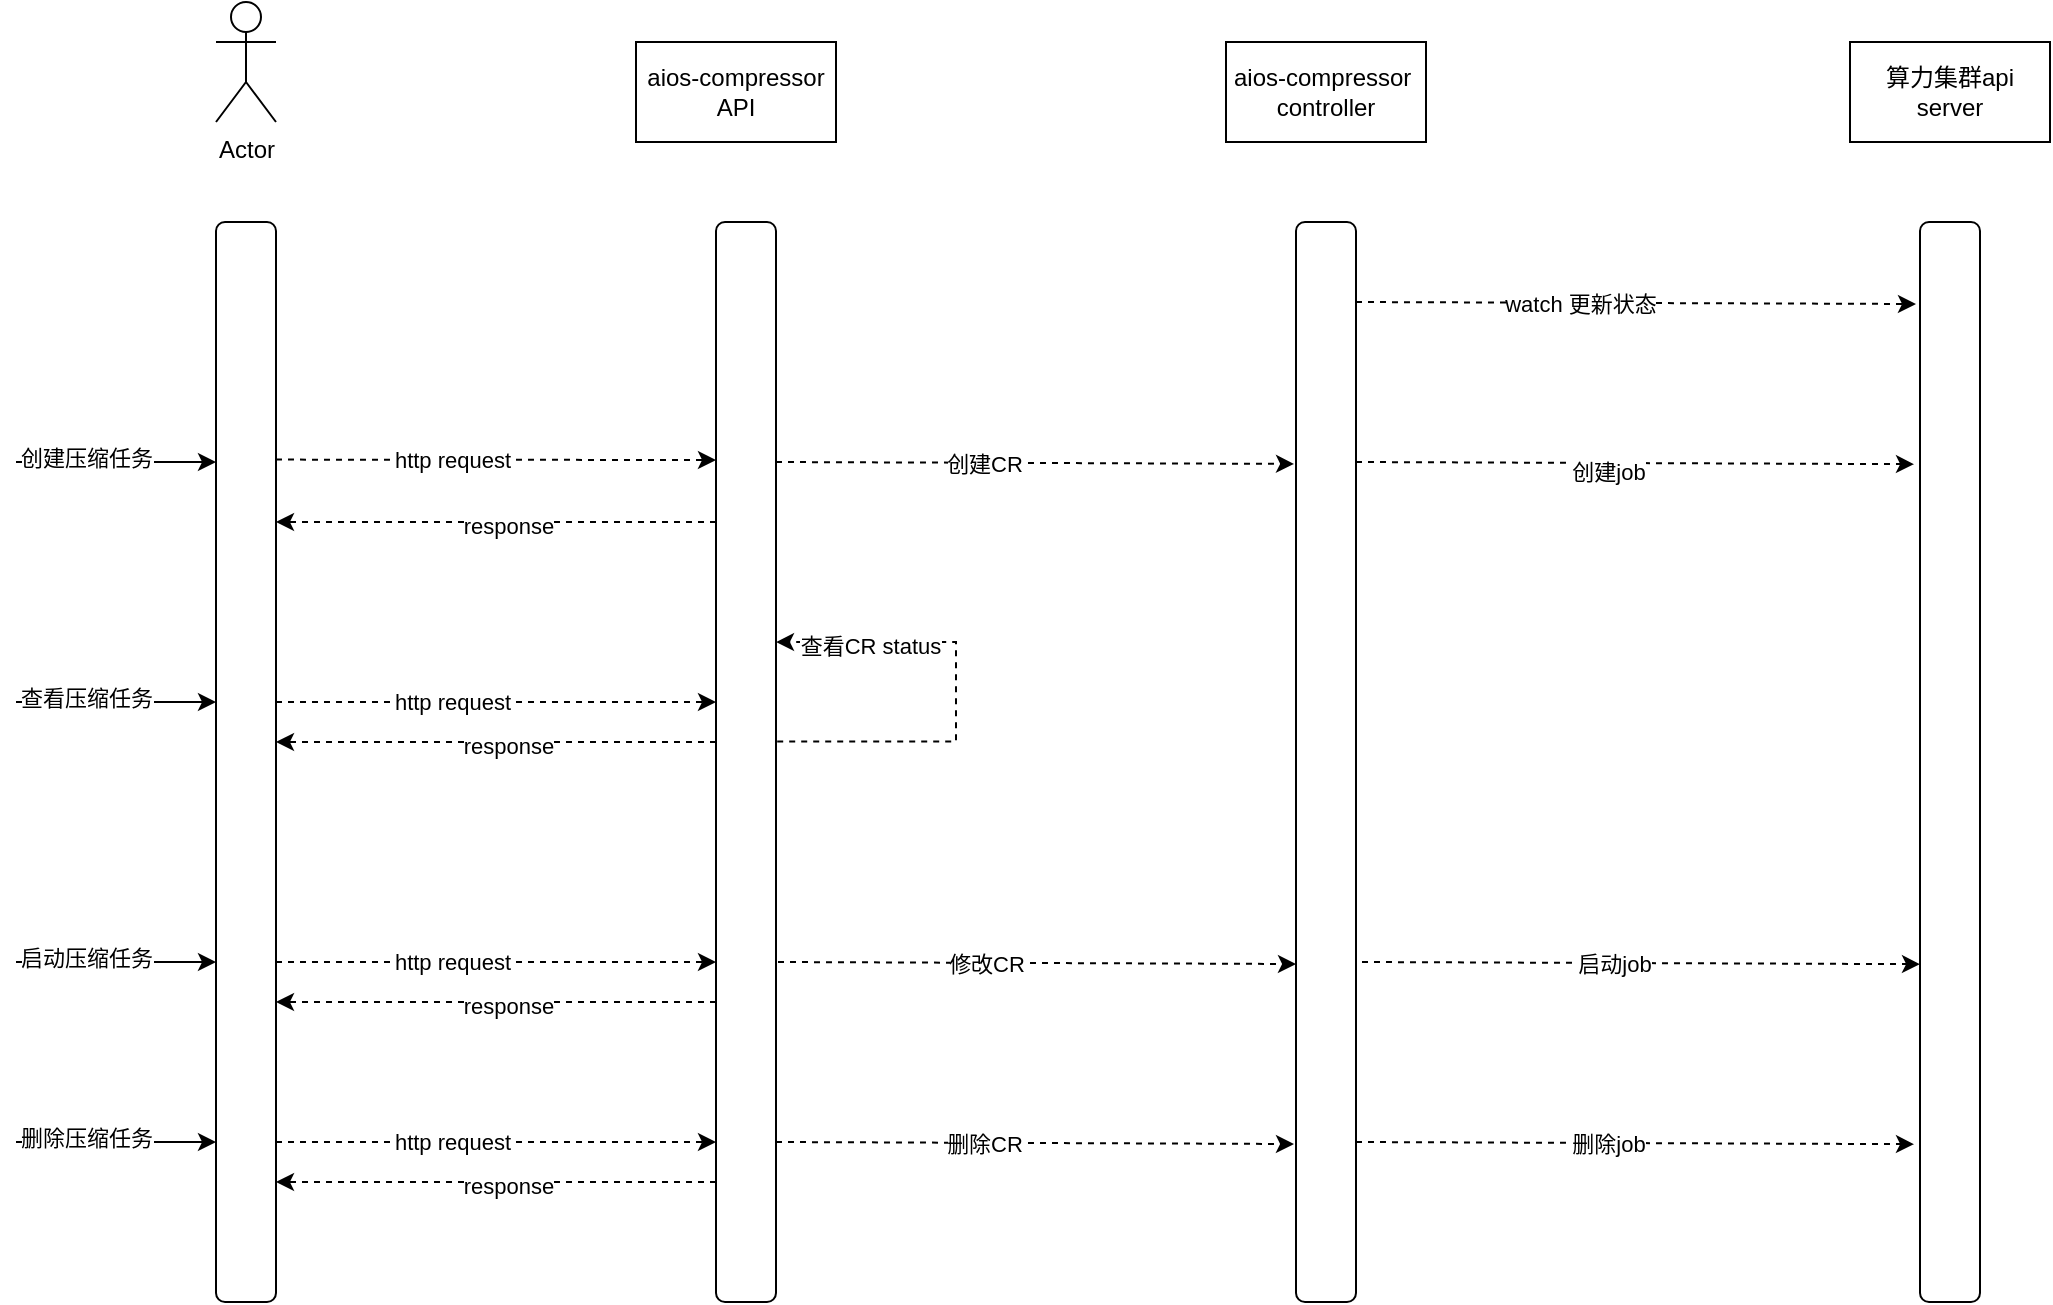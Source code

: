 <mxfile version="24.4.4" type="github">
  <diagram name="第 1 页" id="0WAAAwh6AoAhhtGZxaiA">
    <mxGraphModel dx="2261" dy="754" grid="1" gridSize="10" guides="1" tooltips="1" connect="1" arrows="1" fold="1" page="1" pageScale="1" pageWidth="827" pageHeight="1169" math="0" shadow="0">
      <root>
        <mxCell id="0" />
        <mxCell id="1" parent="0" />
        <mxCell id="MGC_BOuxr53NboxCqOGR-1" value="Actor" style="shape=umlActor;verticalLabelPosition=bottom;verticalAlign=top;html=1;outlineConnect=0;" vertex="1" parent="1">
          <mxGeometry x="10" y="170" width="30" height="60" as="geometry" />
        </mxCell>
        <mxCell id="MGC_BOuxr53NboxCqOGR-2" value="" style="rounded=1;whiteSpace=wrap;html=1;" vertex="1" parent="1">
          <mxGeometry x="10" y="280" width="30" height="540" as="geometry" />
        </mxCell>
        <mxCell id="MGC_BOuxr53NboxCqOGR-49" style="edgeStyle=orthogonalEdgeStyle;rounded=0;orthogonalLoop=1;jettySize=auto;html=1;exitX=1;exitY=0.5;exitDx=0;exitDy=0;entryX=0.98;entryY=0.408;entryDx=0;entryDy=0;entryPerimeter=0;dashed=1;" edge="1" parent="1">
          <mxGeometry relative="1" as="geometry">
            <mxPoint x="290.0" y="490.02" as="targetPoint" />
            <mxPoint x="290.6" y="539.7" as="sourcePoint" />
            <Array as="points">
              <mxPoint x="380" y="540" />
              <mxPoint x="380" y="490" />
            </Array>
          </mxGeometry>
        </mxCell>
        <mxCell id="MGC_BOuxr53NboxCqOGR-50" value="查看CR status" style="edgeLabel;html=1;align=center;verticalAlign=middle;resizable=0;points=[];" vertex="1" connectable="0" parent="MGC_BOuxr53NboxCqOGR-49">
          <mxGeometry x="0.673" y="2" relative="1" as="geometry">
            <mxPoint x="9" as="offset" />
          </mxGeometry>
        </mxCell>
        <mxCell id="MGC_BOuxr53NboxCqOGR-3" value="" style="rounded=1;whiteSpace=wrap;html=1;" vertex="1" parent="1">
          <mxGeometry x="260" y="280" width="30" height="540" as="geometry" />
        </mxCell>
        <mxCell id="MGC_BOuxr53NboxCqOGR-4" value="" style="rounded=1;whiteSpace=wrap;html=1;" vertex="1" parent="1">
          <mxGeometry x="550" y="280" width="30" height="540" as="geometry" />
        </mxCell>
        <mxCell id="MGC_BOuxr53NboxCqOGR-5" value="" style="rounded=1;whiteSpace=wrap;html=1;" vertex="1" parent="1">
          <mxGeometry x="862" y="280" width="30" height="540" as="geometry" />
        </mxCell>
        <mxCell id="MGC_BOuxr53NboxCqOGR-6" value="aios-compressor API" style="rounded=0;whiteSpace=wrap;html=1;" vertex="1" parent="1">
          <mxGeometry x="220" y="190" width="100" height="50" as="geometry" />
        </mxCell>
        <mxCell id="MGC_BOuxr53NboxCqOGR-7" value="aios-compressor&amp;nbsp;&lt;div&gt;controller&lt;/div&gt;" style="rounded=0;whiteSpace=wrap;html=1;" vertex="1" parent="1">
          <mxGeometry x="515" y="190" width="100" height="50" as="geometry" />
        </mxCell>
        <mxCell id="MGC_BOuxr53NboxCqOGR-8" value="算力集群api server" style="rounded=0;whiteSpace=wrap;html=1;" vertex="1" parent="1">
          <mxGeometry x="827" y="190" width="100" height="50" as="geometry" />
        </mxCell>
        <mxCell id="MGC_BOuxr53NboxCqOGR-9" value="" style="endArrow=classic;html=1;rounded=0;entryX=-0.133;entryY=0.074;entryDx=0;entryDy=0;entryPerimeter=0;" edge="1" parent="1">
          <mxGeometry width="50" height="50" relative="1" as="geometry">
            <mxPoint x="-90" y="400" as="sourcePoint" />
            <mxPoint x="10.0" y="400.0" as="targetPoint" />
          </mxGeometry>
        </mxCell>
        <mxCell id="MGC_BOuxr53NboxCqOGR-10" value="创建压缩任务" style="edgeLabel;html=1;align=center;verticalAlign=middle;resizable=0;points=[];" vertex="1" connectable="0" parent="MGC_BOuxr53NboxCqOGR-9">
          <mxGeometry x="-0.3" y="2" relative="1" as="geometry">
            <mxPoint as="offset" />
          </mxGeometry>
        </mxCell>
        <mxCell id="MGC_BOuxr53NboxCqOGR-15" value="" style="endArrow=classic;html=1;rounded=0;exitX=1;exitY=0.22;exitDx=0;exitDy=0;exitPerimeter=0;dashed=1;" edge="1" parent="1" source="MGC_BOuxr53NboxCqOGR-2">
          <mxGeometry width="50" height="50" relative="1" as="geometry">
            <mxPoint x="610" y="450" as="sourcePoint" />
            <mxPoint x="260" y="399" as="targetPoint" />
          </mxGeometry>
        </mxCell>
        <mxCell id="MGC_BOuxr53NboxCqOGR-37" value="http request" style="edgeLabel;html=1;align=center;verticalAlign=middle;resizable=0;points=[];" vertex="1" connectable="0" parent="MGC_BOuxr53NboxCqOGR-15">
          <mxGeometry x="-0.2" relative="1" as="geometry">
            <mxPoint as="offset" />
          </mxGeometry>
        </mxCell>
        <mxCell id="MGC_BOuxr53NboxCqOGR-17" value="" style="endArrow=classic;html=1;rounded=0;entryX=1;entryY=0.25;entryDx=0;entryDy=0;dashed=1;" edge="1" parent="1">
          <mxGeometry width="50" height="50" relative="1" as="geometry">
            <mxPoint x="260" y="430" as="sourcePoint" />
            <mxPoint x="40" y="430" as="targetPoint" />
          </mxGeometry>
        </mxCell>
        <mxCell id="MGC_BOuxr53NboxCqOGR-42" value="response" style="edgeLabel;html=1;align=center;verticalAlign=middle;resizable=0;points=[];" vertex="1" connectable="0" parent="MGC_BOuxr53NboxCqOGR-17">
          <mxGeometry x="-0.054" y="2" relative="1" as="geometry">
            <mxPoint as="offset" />
          </mxGeometry>
        </mxCell>
        <mxCell id="MGC_BOuxr53NboxCqOGR-19" value="" style="endArrow=classic;html=1;rounded=0;entryX=-0.133;entryY=0.074;entryDx=0;entryDy=0;entryPerimeter=0;" edge="1" parent="1">
          <mxGeometry width="50" height="50" relative="1" as="geometry">
            <mxPoint x="-90" y="520" as="sourcePoint" />
            <mxPoint x="10.0" y="520" as="targetPoint" />
          </mxGeometry>
        </mxCell>
        <mxCell id="MGC_BOuxr53NboxCqOGR-20" value="查看压缩任务" style="edgeLabel;html=1;align=center;verticalAlign=middle;resizable=0;points=[];" vertex="1" connectable="0" parent="MGC_BOuxr53NboxCqOGR-19">
          <mxGeometry x="-0.3" y="2" relative="1" as="geometry">
            <mxPoint as="offset" />
          </mxGeometry>
        </mxCell>
        <mxCell id="MGC_BOuxr53NboxCqOGR-30" value="" style="endArrow=classic;html=1;rounded=0;exitX=1.067;exitY=0.667;exitDx=0;exitDy=0;exitPerimeter=0;entryX=-0.033;entryY=0.669;entryDx=0;entryDy=0;entryPerimeter=0;dashed=1;" edge="1" parent="1">
          <mxGeometry width="50" height="50" relative="1" as="geometry">
            <mxPoint x="580.0" y="400.0" as="sourcePoint" />
            <mxPoint x="859.0" y="401.08" as="targetPoint" />
          </mxGeometry>
        </mxCell>
        <mxCell id="MGC_BOuxr53NboxCqOGR-41" value="创建job" style="edgeLabel;html=1;align=center;verticalAlign=middle;resizable=0;points=[];" vertex="1" connectable="0" parent="MGC_BOuxr53NboxCqOGR-30">
          <mxGeometry x="-0.097" y="-4" relative="1" as="geometry">
            <mxPoint as="offset" />
          </mxGeometry>
        </mxCell>
        <mxCell id="MGC_BOuxr53NboxCqOGR-32" value="" style="endArrow=classic;html=1;rounded=0;entryX=-0.133;entryY=0.074;entryDx=0;entryDy=0;entryPerimeter=0;" edge="1" parent="1">
          <mxGeometry width="50" height="50" relative="1" as="geometry">
            <mxPoint x="-90" y="650" as="sourcePoint" />
            <mxPoint x="10.0" y="650" as="targetPoint" />
          </mxGeometry>
        </mxCell>
        <mxCell id="MGC_BOuxr53NboxCqOGR-33" value="启动压缩任务" style="edgeLabel;html=1;align=center;verticalAlign=middle;resizable=0;points=[];" vertex="1" connectable="0" parent="MGC_BOuxr53NboxCqOGR-32">
          <mxGeometry x="-0.3" y="2" relative="1" as="geometry">
            <mxPoint as="offset" />
          </mxGeometry>
        </mxCell>
        <mxCell id="MGC_BOuxr53NboxCqOGR-38" value="" style="endArrow=classic;html=1;rounded=0;exitX=1;exitY=0.22;exitDx=0;exitDy=0;exitPerimeter=0;entryX=-0.033;entryY=0.224;entryDx=0;entryDy=0;entryPerimeter=0;dashed=1;" edge="1" parent="1" target="MGC_BOuxr53NboxCqOGR-4">
          <mxGeometry width="50" height="50" relative="1" as="geometry">
            <mxPoint x="290" y="400" as="sourcePoint" />
            <mxPoint x="510" y="400" as="targetPoint" />
          </mxGeometry>
        </mxCell>
        <mxCell id="MGC_BOuxr53NboxCqOGR-39" value="创建CR" style="edgeLabel;html=1;align=center;verticalAlign=middle;resizable=0;points=[];" vertex="1" connectable="0" parent="MGC_BOuxr53NboxCqOGR-38">
          <mxGeometry x="-0.2" relative="1" as="geometry">
            <mxPoint as="offset" />
          </mxGeometry>
        </mxCell>
        <mxCell id="MGC_BOuxr53NboxCqOGR-43" value="" style="endArrow=classic;html=1;rounded=0;exitX=1;exitY=0.22;exitDx=0;exitDy=0;exitPerimeter=0;dashed=1;" edge="1" parent="1">
          <mxGeometry width="50" height="50" relative="1" as="geometry">
            <mxPoint x="580" y="320" as="sourcePoint" />
            <mxPoint x="860" y="321" as="targetPoint" />
          </mxGeometry>
        </mxCell>
        <mxCell id="MGC_BOuxr53NboxCqOGR-44" value="watch 更新状态" style="edgeLabel;html=1;align=center;verticalAlign=middle;resizable=0;points=[];" vertex="1" connectable="0" parent="MGC_BOuxr53NboxCqOGR-43">
          <mxGeometry x="-0.2" relative="1" as="geometry">
            <mxPoint as="offset" />
          </mxGeometry>
        </mxCell>
        <mxCell id="MGC_BOuxr53NboxCqOGR-45" value="" style="endArrow=classic;html=1;rounded=0;exitX=1;exitY=0.22;exitDx=0;exitDy=0;exitPerimeter=0;dashed=1;" edge="1" parent="1">
          <mxGeometry width="50" height="50" relative="1" as="geometry">
            <mxPoint x="40" y="520" as="sourcePoint" />
            <mxPoint x="260" y="520" as="targetPoint" />
          </mxGeometry>
        </mxCell>
        <mxCell id="MGC_BOuxr53NboxCqOGR-46" value="http request" style="edgeLabel;html=1;align=center;verticalAlign=middle;resizable=0;points=[];" vertex="1" connectable="0" parent="MGC_BOuxr53NboxCqOGR-45">
          <mxGeometry x="-0.2" relative="1" as="geometry">
            <mxPoint as="offset" />
          </mxGeometry>
        </mxCell>
        <mxCell id="MGC_BOuxr53NboxCqOGR-47" value="" style="endArrow=classic;html=1;rounded=0;entryX=1;entryY=0.25;entryDx=0;entryDy=0;dashed=1;" edge="1" parent="1">
          <mxGeometry width="50" height="50" relative="1" as="geometry">
            <mxPoint x="260" y="670" as="sourcePoint" />
            <mxPoint x="40" y="670" as="targetPoint" />
          </mxGeometry>
        </mxCell>
        <mxCell id="MGC_BOuxr53NboxCqOGR-48" value="response" style="edgeLabel;html=1;align=center;verticalAlign=middle;resizable=0;points=[];" vertex="1" connectable="0" parent="MGC_BOuxr53NboxCqOGR-47">
          <mxGeometry x="-0.054" y="2" relative="1" as="geometry">
            <mxPoint as="offset" />
          </mxGeometry>
        </mxCell>
        <mxCell id="MGC_BOuxr53NboxCqOGR-51" value="" style="endArrow=classic;html=1;rounded=0;exitX=1;exitY=0.22;exitDx=0;exitDy=0;exitPerimeter=0;dashed=1;" edge="1" parent="1">
          <mxGeometry width="50" height="50" relative="1" as="geometry">
            <mxPoint x="40" y="650" as="sourcePoint" />
            <mxPoint x="260" y="650" as="targetPoint" />
          </mxGeometry>
        </mxCell>
        <mxCell id="MGC_BOuxr53NboxCqOGR-52" value="http request" style="edgeLabel;html=1;align=center;verticalAlign=middle;resizable=0;points=[];" vertex="1" connectable="0" parent="MGC_BOuxr53NboxCqOGR-51">
          <mxGeometry x="-0.2" relative="1" as="geometry">
            <mxPoint as="offset" />
          </mxGeometry>
        </mxCell>
        <mxCell id="MGC_BOuxr53NboxCqOGR-53" value="" style="endArrow=classic;html=1;rounded=0;entryX=1;entryY=0.25;entryDx=0;entryDy=0;dashed=1;" edge="1" parent="1">
          <mxGeometry width="50" height="50" relative="1" as="geometry">
            <mxPoint x="260" y="540" as="sourcePoint" />
            <mxPoint x="40" y="540" as="targetPoint" />
          </mxGeometry>
        </mxCell>
        <mxCell id="MGC_BOuxr53NboxCqOGR-54" value="response" style="edgeLabel;html=1;align=center;verticalAlign=middle;resizable=0;points=[];" vertex="1" connectable="0" parent="MGC_BOuxr53NboxCqOGR-53">
          <mxGeometry x="-0.054" y="2" relative="1" as="geometry">
            <mxPoint as="offset" />
          </mxGeometry>
        </mxCell>
        <mxCell id="MGC_BOuxr53NboxCqOGR-55" value="" style="endArrow=classic;html=1;rounded=0;exitX=1;exitY=0.22;exitDx=0;exitDy=0;exitPerimeter=0;entryX=-0.033;entryY=0.224;entryDx=0;entryDy=0;entryPerimeter=0;dashed=1;" edge="1" parent="1">
          <mxGeometry width="50" height="50" relative="1" as="geometry">
            <mxPoint x="291" y="650" as="sourcePoint" />
            <mxPoint x="550" y="651" as="targetPoint" />
          </mxGeometry>
        </mxCell>
        <mxCell id="MGC_BOuxr53NboxCqOGR-56" value="修改CR" style="edgeLabel;html=1;align=center;verticalAlign=middle;resizable=0;points=[];" vertex="1" connectable="0" parent="MGC_BOuxr53NboxCqOGR-55">
          <mxGeometry x="-0.2" relative="1" as="geometry">
            <mxPoint as="offset" />
          </mxGeometry>
        </mxCell>
        <mxCell id="MGC_BOuxr53NboxCqOGR-59" value="" style="endArrow=classic;html=1;rounded=0;exitX=1.067;exitY=0.667;exitDx=0;exitDy=0;exitPerimeter=0;entryX=-0.033;entryY=0.669;entryDx=0;entryDy=0;entryPerimeter=0;dashed=1;" edge="1" parent="1">
          <mxGeometry width="50" height="50" relative="1" as="geometry">
            <mxPoint x="583.0" y="650" as="sourcePoint" />
            <mxPoint x="862.0" y="651.08" as="targetPoint" />
          </mxGeometry>
        </mxCell>
        <mxCell id="MGC_BOuxr53NboxCqOGR-60" value="启动job" style="edgeLabel;html=1;align=center;verticalAlign=middle;resizable=0;points=[];" vertex="1" connectable="0" parent="MGC_BOuxr53NboxCqOGR-59">
          <mxGeometry x="-0.097" y="-4" relative="1" as="geometry">
            <mxPoint y="-4" as="offset" />
          </mxGeometry>
        </mxCell>
        <mxCell id="MGC_BOuxr53NboxCqOGR-61" value="" style="endArrow=classic;html=1;rounded=0;entryX=-0.133;entryY=0.074;entryDx=0;entryDy=0;entryPerimeter=0;" edge="1" parent="1">
          <mxGeometry width="50" height="50" relative="1" as="geometry">
            <mxPoint x="-90" y="740" as="sourcePoint" />
            <mxPoint x="10.0" y="740" as="targetPoint" />
          </mxGeometry>
        </mxCell>
        <mxCell id="MGC_BOuxr53NboxCqOGR-62" value="删除压缩任务" style="edgeLabel;html=1;align=center;verticalAlign=middle;resizable=0;points=[];" vertex="1" connectable="0" parent="MGC_BOuxr53NboxCqOGR-61">
          <mxGeometry x="-0.3" y="2" relative="1" as="geometry">
            <mxPoint as="offset" />
          </mxGeometry>
        </mxCell>
        <mxCell id="MGC_BOuxr53NboxCqOGR-63" value="" style="endArrow=classic;html=1;rounded=0;entryX=1;entryY=0.25;entryDx=0;entryDy=0;dashed=1;" edge="1" parent="1">
          <mxGeometry width="50" height="50" relative="1" as="geometry">
            <mxPoint x="260" y="760" as="sourcePoint" />
            <mxPoint x="40" y="760" as="targetPoint" />
          </mxGeometry>
        </mxCell>
        <mxCell id="MGC_BOuxr53NboxCqOGR-64" value="response" style="edgeLabel;html=1;align=center;verticalAlign=middle;resizable=0;points=[];" vertex="1" connectable="0" parent="MGC_BOuxr53NboxCqOGR-63">
          <mxGeometry x="-0.054" y="2" relative="1" as="geometry">
            <mxPoint as="offset" />
          </mxGeometry>
        </mxCell>
        <mxCell id="MGC_BOuxr53NboxCqOGR-65" value="" style="endArrow=classic;html=1;rounded=0;exitX=1;exitY=0.22;exitDx=0;exitDy=0;exitPerimeter=0;dashed=1;" edge="1" parent="1">
          <mxGeometry width="50" height="50" relative="1" as="geometry">
            <mxPoint x="40" y="740" as="sourcePoint" />
            <mxPoint x="260" y="740" as="targetPoint" />
          </mxGeometry>
        </mxCell>
        <mxCell id="MGC_BOuxr53NboxCqOGR-66" value="http request" style="edgeLabel;html=1;align=center;verticalAlign=middle;resizable=0;points=[];" vertex="1" connectable="0" parent="MGC_BOuxr53NboxCqOGR-65">
          <mxGeometry x="-0.2" relative="1" as="geometry">
            <mxPoint as="offset" />
          </mxGeometry>
        </mxCell>
        <mxCell id="MGC_BOuxr53NboxCqOGR-67" value="" style="endArrow=classic;html=1;rounded=0;exitX=1;exitY=0.22;exitDx=0;exitDy=0;exitPerimeter=0;entryX=-0.033;entryY=0.224;entryDx=0;entryDy=0;entryPerimeter=0;dashed=1;" edge="1" parent="1">
          <mxGeometry width="50" height="50" relative="1" as="geometry">
            <mxPoint x="290" y="740" as="sourcePoint" />
            <mxPoint x="549" y="741" as="targetPoint" />
          </mxGeometry>
        </mxCell>
        <mxCell id="MGC_BOuxr53NboxCqOGR-68" value="删除CR" style="edgeLabel;html=1;align=center;verticalAlign=middle;resizable=0;points=[];" vertex="1" connectable="0" parent="MGC_BOuxr53NboxCqOGR-67">
          <mxGeometry x="-0.2" relative="1" as="geometry">
            <mxPoint as="offset" />
          </mxGeometry>
        </mxCell>
        <mxCell id="MGC_BOuxr53NboxCqOGR-69" value="" style="endArrow=classic;html=1;rounded=0;exitX=1.067;exitY=0.667;exitDx=0;exitDy=0;exitPerimeter=0;entryX=-0.033;entryY=0.669;entryDx=0;entryDy=0;entryPerimeter=0;dashed=1;" edge="1" parent="1">
          <mxGeometry width="50" height="50" relative="1" as="geometry">
            <mxPoint x="580.0" y="740" as="sourcePoint" />
            <mxPoint x="859.0" y="741.08" as="targetPoint" />
          </mxGeometry>
        </mxCell>
        <mxCell id="MGC_BOuxr53NboxCqOGR-70" value="删除job" style="edgeLabel;html=1;align=center;verticalAlign=middle;resizable=0;points=[];" vertex="1" connectable="0" parent="MGC_BOuxr53NboxCqOGR-69">
          <mxGeometry x="-0.097" y="-4" relative="1" as="geometry">
            <mxPoint y="-4" as="offset" />
          </mxGeometry>
        </mxCell>
      </root>
    </mxGraphModel>
  </diagram>
</mxfile>

